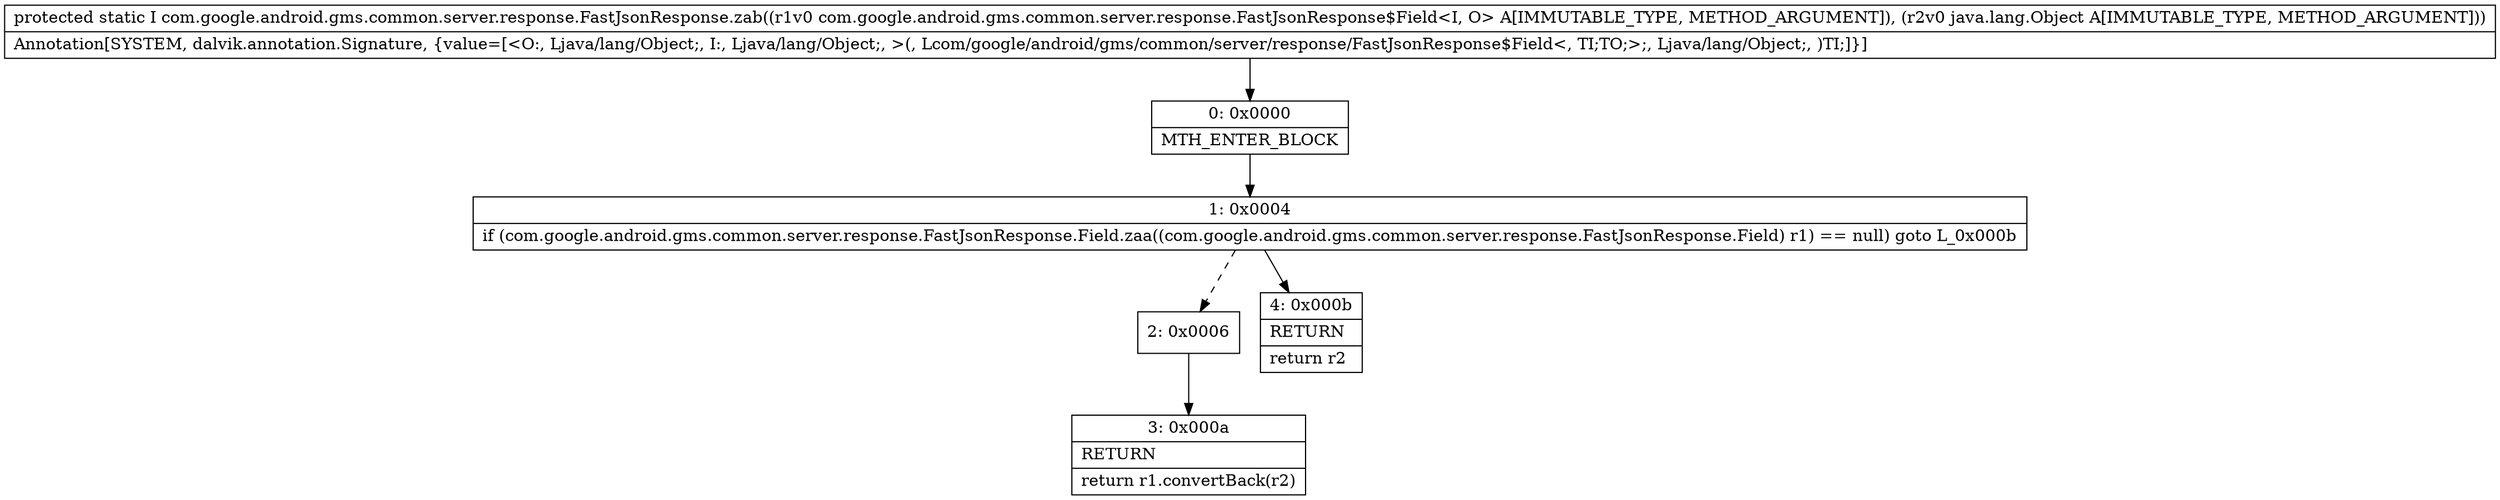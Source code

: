 digraph "CFG forcom.google.android.gms.common.server.response.FastJsonResponse.zab(Lcom\/google\/android\/gms\/common\/server\/response\/FastJsonResponse$Field;Ljava\/lang\/Object;)Ljava\/lang\/Object;" {
Node_0 [shape=record,label="{0\:\ 0x0000|MTH_ENTER_BLOCK\l}"];
Node_1 [shape=record,label="{1\:\ 0x0004|if (com.google.android.gms.common.server.response.FastJsonResponse.Field.zaa((com.google.android.gms.common.server.response.FastJsonResponse.Field) r1) == null) goto L_0x000b\l}"];
Node_2 [shape=record,label="{2\:\ 0x0006}"];
Node_3 [shape=record,label="{3\:\ 0x000a|RETURN\l|return r1.convertBack(r2)\l}"];
Node_4 [shape=record,label="{4\:\ 0x000b|RETURN\l|return r2\l}"];
MethodNode[shape=record,label="{protected static I com.google.android.gms.common.server.response.FastJsonResponse.zab((r1v0 com.google.android.gms.common.server.response.FastJsonResponse$Field\<I, O\> A[IMMUTABLE_TYPE, METHOD_ARGUMENT]), (r2v0 java.lang.Object A[IMMUTABLE_TYPE, METHOD_ARGUMENT]))  | Annotation[SYSTEM, dalvik.annotation.Signature, \{value=[\<O:, Ljava\/lang\/Object;, I:, Ljava\/lang\/Object;, \>(, Lcom\/google\/android\/gms\/common\/server\/response\/FastJsonResponse$Field\<, TI;TO;\>;, Ljava\/lang\/Object;, )TI;]\}]\l}"];
MethodNode -> Node_0;
Node_0 -> Node_1;
Node_1 -> Node_2[style=dashed];
Node_1 -> Node_4;
Node_2 -> Node_3;
}

